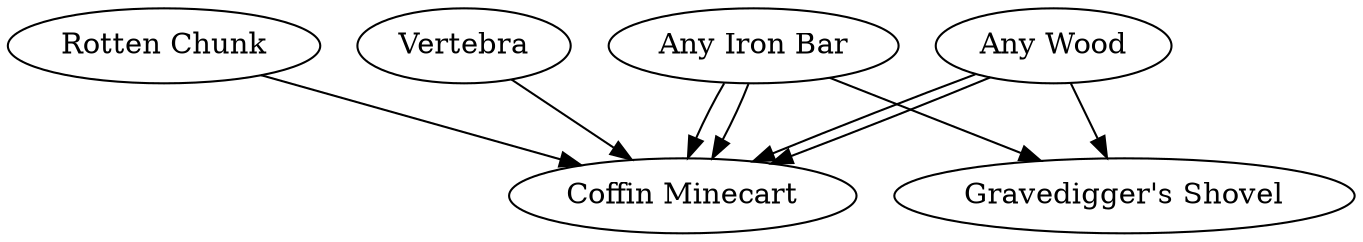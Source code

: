 digraph G {
  "Any Iron Bar" -> "Coffin Minecart" [color="black"];
  "Any Wood" -> "Coffin Minecart" [color="black"];
  "Rotten Chunk" -> "Coffin Minecart" [color="black"];
  "Any Iron Bar" -> "Coffin Minecart" [color="black"];
  "Any Wood" -> "Coffin Minecart" [color="black"];
  "Vertebra" -> "Coffin Minecart" [color="black"];
  "Any Iron Bar" -> "Gravedigger's Shovel" [color="black"];
  "Any Wood" -> "Gravedigger's Shovel" [color="black"];
}
